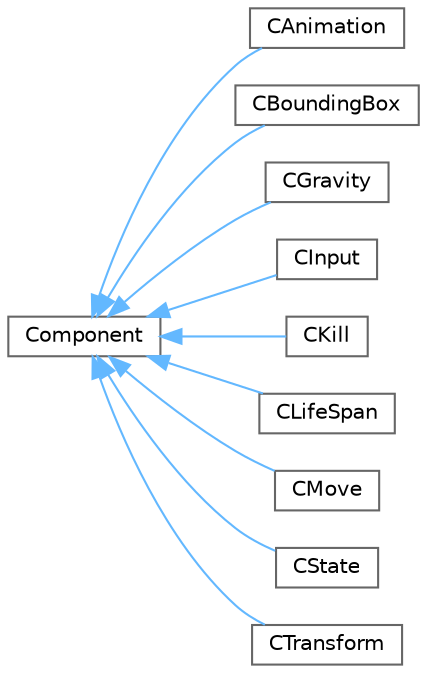 digraph "Graphical Class Hierarchy"
{
 // LATEX_PDF_SIZE
  bgcolor="transparent";
  edge [fontname=Helvetica,fontsize=10,labelfontname=Helvetica,labelfontsize=10];
  node [fontname=Helvetica,fontsize=10,shape=box,height=0.2,width=0.4];
  rankdir="LR";
  Node0 [id="Node000000",label="Component",height=0.2,width=0.4,color="grey40", fillcolor="white", style="filled",URL="$class_component.html",tooltip=" "];
  Node0 -> Node1 [id="edge1_Node000000_Node000001",dir="back",color="steelblue1",style="solid",tooltip=" "];
  Node1 [id="Node000001",label="CAnimation",height=0.2,width=0.4,color="grey40", fillcolor="white", style="filled",URL="$class_c_animation.html",tooltip=" "];
  Node0 -> Node2 [id="edge2_Node000000_Node000002",dir="back",color="steelblue1",style="solid",tooltip=" "];
  Node2 [id="Node000002",label="CBoundingBox",height=0.2,width=0.4,color="grey40", fillcolor="white", style="filled",URL="$class_c_bounding_box.html",tooltip=" "];
  Node0 -> Node3 [id="edge3_Node000000_Node000003",dir="back",color="steelblue1",style="solid",tooltip=" "];
  Node3 [id="Node000003",label="CGravity",height=0.2,width=0.4,color="grey40", fillcolor="white", style="filled",URL="$class_c_gravity.html",tooltip=" "];
  Node0 -> Node4 [id="edge4_Node000000_Node000004",dir="back",color="steelblue1",style="solid",tooltip=" "];
  Node4 [id="Node000004",label="CInput",height=0.2,width=0.4,color="grey40", fillcolor="white", style="filled",URL="$class_c_input.html",tooltip=" "];
  Node0 -> Node5 [id="edge5_Node000000_Node000005",dir="back",color="steelblue1",style="solid",tooltip=" "];
  Node5 [id="Node000005",label="CKill",height=0.2,width=0.4,color="grey40", fillcolor="white", style="filled",URL="$class_c_kill.html",tooltip=" "];
  Node0 -> Node6 [id="edge6_Node000000_Node000006",dir="back",color="steelblue1",style="solid",tooltip=" "];
  Node6 [id="Node000006",label="CLifeSpan",height=0.2,width=0.4,color="grey40", fillcolor="white", style="filled",URL="$class_c_life_span.html",tooltip=" "];
  Node0 -> Node7 [id="edge7_Node000000_Node000007",dir="back",color="steelblue1",style="solid",tooltip=" "];
  Node7 [id="Node000007",label="CMove",height=0.2,width=0.4,color="grey40", fillcolor="white", style="filled",URL="$class_c_move.html",tooltip=" "];
  Node0 -> Node8 [id="edge8_Node000000_Node000008",dir="back",color="steelblue1",style="solid",tooltip=" "];
  Node8 [id="Node000008",label="CState",height=0.2,width=0.4,color="grey40", fillcolor="white", style="filled",URL="$class_c_state.html",tooltip=" "];
  Node0 -> Node9 [id="edge9_Node000000_Node000009",dir="back",color="steelblue1",style="solid",tooltip=" "];
  Node9 [id="Node000009",label="CTransform",height=0.2,width=0.4,color="grey40", fillcolor="white", style="filled",URL="$class_c_transform.html",tooltip=" "];
}
